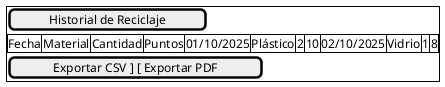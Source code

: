@startuml
salt
{
  {+
    [ Historial de Reciclaje ]
    {#
      | Fecha     | Material | Cantidad | Puntos |
      | 01/10/2025 | Plástico | 2        | 10     |
      | 02/10/2025 | Vidrio   | 1        | 8      |
    }
    [ Exportar CSV ] [ Exportar PDF ]
  }
}
@enduml